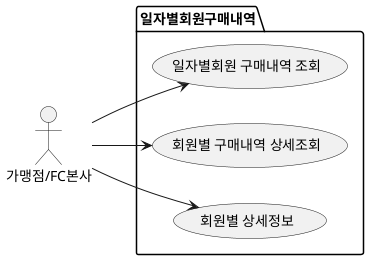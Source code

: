 @startuml Sample Usecase

left to right direction

actor "가맹점/FC본사" as store

package 일자별회원구매내역{
  usecase "일자별회원 구매내역 조회" AS UG10
  usecase "회원별 구매내역 상세조회" AS UG11
  usecase "회원별 상세정보" AS UG12
}

store --> UG10
store --> UG11
store --> UG12
@enduml